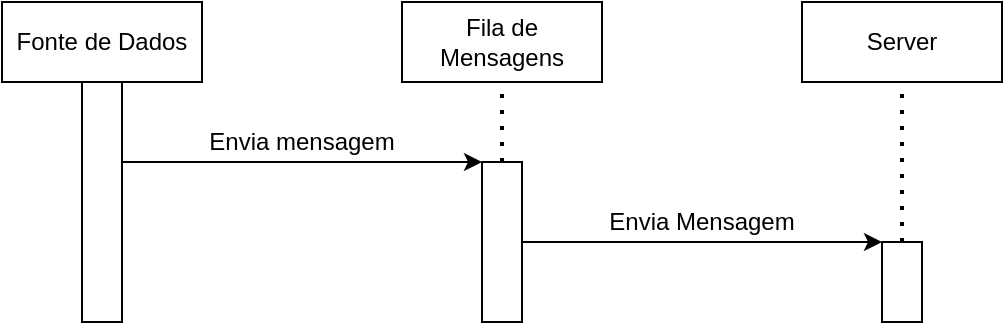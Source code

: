 <mxfile version="13.11.0" type="device"><diagram id="rT038T4aXfYQ4zCUwh65" name="Page-1"><mxGraphModel dx="1038" dy="548" grid="1" gridSize="10" guides="1" tooltips="1" connect="1" arrows="1" fold="1" page="1" pageScale="1" pageWidth="1100" pageHeight="1700" math="0" shadow="0"><root><mxCell id="0"/><mxCell id="1" parent="0"/><mxCell id="-7qo7kUQURswd0dacQ2_-2" value="Fonte de Dados" style="rounded=0;whiteSpace=wrap;html=1;" parent="1" vertex="1"><mxGeometry x="230" y="80" width="100" height="40" as="geometry"/></mxCell><mxCell id="-7qo7kUQURswd0dacQ2_-3" value="Fila de Mensagens" style="rounded=0;whiteSpace=wrap;html=1;" parent="1" vertex="1"><mxGeometry x="430" y="80" width="100" height="40" as="geometry"/></mxCell><mxCell id="-7qo7kUQURswd0dacQ2_-5" value="" style="rounded=0;whiteSpace=wrap;html=1;" parent="1" vertex="1"><mxGeometry x="270" y="120" width="20" height="120" as="geometry"/></mxCell><mxCell id="-7qo7kUQURswd0dacQ2_-6" value="" style="endArrow=none;dashed=1;html=1;dashPattern=1 3;strokeWidth=2;entryX=0.5;entryY=1;entryDx=0;entryDy=0;" parent="1" target="-7qo7kUQURswd0dacQ2_-3" edge="1"><mxGeometry width="50" height="50" relative="1" as="geometry"><mxPoint x="480" y="160" as="sourcePoint"/><mxPoint x="560" y="150" as="targetPoint"/></mxGeometry></mxCell><mxCell id="-7qo7kUQURswd0dacQ2_-8" value="" style="endArrow=classic;html=1;" parent="1" edge="1"><mxGeometry width="50" height="50" relative="1" as="geometry"><mxPoint x="290" y="160" as="sourcePoint"/><mxPoint x="470" y="160" as="targetPoint"/></mxGeometry></mxCell><mxCell id="-7qo7kUQURswd0dacQ2_-9" value="Envia mensagem" style="text;html=1;strokeColor=none;fillColor=none;align=center;verticalAlign=middle;whiteSpace=wrap;rounded=0;" parent="1" vertex="1"><mxGeometry x="330" y="140" width="100" height="20" as="geometry"/></mxCell><mxCell id="-7qo7kUQURswd0dacQ2_-10" value="" style="rounded=0;whiteSpace=wrap;html=1;" parent="1" vertex="1"><mxGeometry x="470" y="160" width="20" height="80" as="geometry"/></mxCell><mxCell id="-7qo7kUQURswd0dacQ2_-11" value="" style="endArrow=classic;html=1;exitX=1;exitY=0.5;exitDx=0;exitDy=0;entryX=0;entryY=0;entryDx=0;entryDy=0;" parent="1" source="-7qo7kUQURswd0dacQ2_-10" target="-7qo7kUQURswd0dacQ2_-15" edge="1"><mxGeometry width="50" height="50" relative="1" as="geometry"><mxPoint x="658" y="220" as="sourcePoint"/><mxPoint x="480" y="220" as="targetPoint"/></mxGeometry></mxCell><mxCell id="-7qo7kUQURswd0dacQ2_-13" value="Server" style="rounded=0;whiteSpace=wrap;html=1;" parent="1" vertex="1"><mxGeometry x="630" y="80" width="100" height="40" as="geometry"/></mxCell><mxCell id="-7qo7kUQURswd0dacQ2_-14" value="" style="endArrow=none;dashed=1;html=1;dashPattern=1 3;strokeWidth=2;entryX=0.5;entryY=1;entryDx=0;entryDy=0;" parent="1" target="-7qo7kUQURswd0dacQ2_-13" edge="1"><mxGeometry width="50" height="50" relative="1" as="geometry"><mxPoint x="680" y="200" as="sourcePoint"/><mxPoint x="710" y="150" as="targetPoint"/></mxGeometry></mxCell><mxCell id="-7qo7kUQURswd0dacQ2_-15" value="" style="rounded=0;whiteSpace=wrap;html=1;" parent="1" vertex="1"><mxGeometry x="670" y="200" width="20" height="40" as="geometry"/></mxCell><mxCell id="-7qo7kUQURswd0dacQ2_-17" value="Envia Mensagem" style="text;html=1;strokeColor=none;fillColor=none;align=center;verticalAlign=middle;whiteSpace=wrap;rounded=0;" parent="1" vertex="1"><mxGeometry x="520" y="180" width="120" height="20" as="geometry"/></mxCell></root></mxGraphModel></diagram></mxfile>